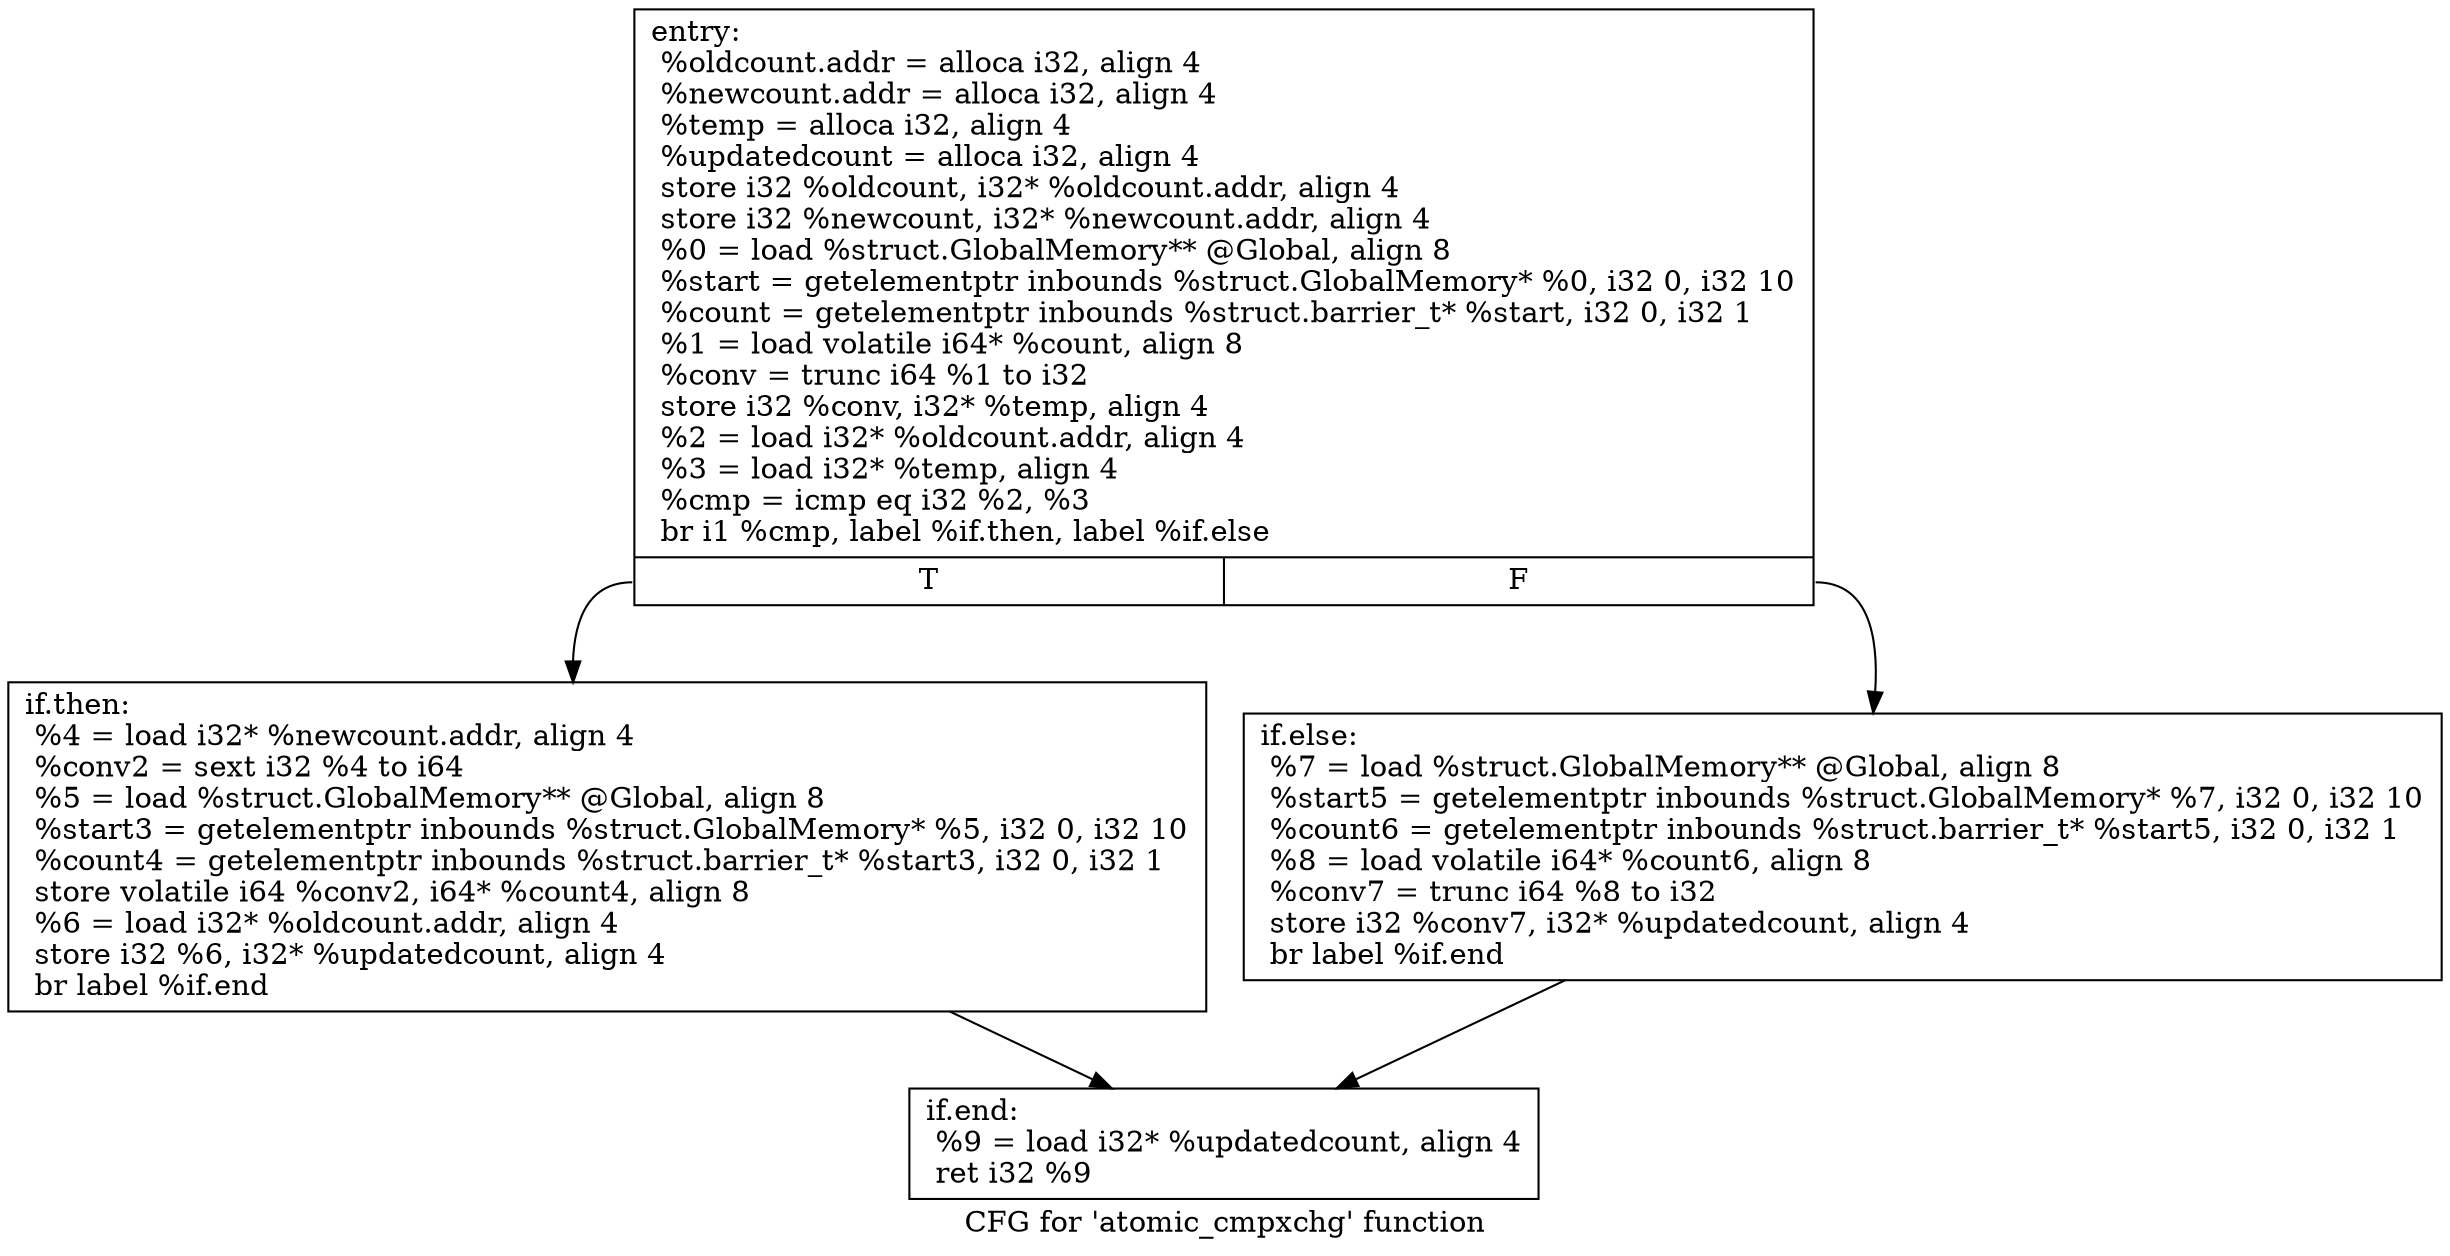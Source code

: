 digraph "CFG for 'atomic_cmpxchg' function" {
	label="CFG for 'atomic_cmpxchg' function";

	Node0x48e51a0 [shape=record,label="{entry:\l  %oldcount.addr = alloca i32, align 4\l  %newcount.addr = alloca i32, align 4\l  %temp = alloca i32, align 4\l  %updatedcount = alloca i32, align 4\l  store i32 %oldcount, i32* %oldcount.addr, align 4\l  store i32 %newcount, i32* %newcount.addr, align 4\l  %0 = load %struct.GlobalMemory** @Global, align 8\l  %start = getelementptr inbounds %struct.GlobalMemory* %0, i32 0, i32 10\l  %count = getelementptr inbounds %struct.barrier_t* %start, i32 0, i32 1\l  %1 = load volatile i64* %count, align 8\l  %conv = trunc i64 %1 to i32\l  store i32 %conv, i32* %temp, align 4\l  %2 = load i32* %oldcount.addr, align 4\l  %3 = load i32* %temp, align 4\l  %cmp = icmp eq i32 %2, %3\l  br i1 %cmp, label %if.then, label %if.else\l|{<s0>T|<s1>F}}"];
	Node0x48e51a0:s0 -> Node0x48e51f0;
	Node0x48e51a0:s1 -> Node0x48e5240;
	Node0x48e51f0 [shape=record,label="{if.then:                                          \l  %4 = load i32* %newcount.addr, align 4\l  %conv2 = sext i32 %4 to i64\l  %5 = load %struct.GlobalMemory** @Global, align 8\l  %start3 = getelementptr inbounds %struct.GlobalMemory* %5, i32 0, i32 10\l  %count4 = getelementptr inbounds %struct.barrier_t* %start3, i32 0, i32 1\l  store volatile i64 %conv2, i64* %count4, align 8\l  %6 = load i32* %oldcount.addr, align 4\l  store i32 %6, i32* %updatedcount, align 4\l  br label %if.end\l}"];
	Node0x48e51f0 -> Node0x48d8090;
	Node0x48e5240 [shape=record,label="{if.else:                                          \l  %7 = load %struct.GlobalMemory** @Global, align 8\l  %start5 = getelementptr inbounds %struct.GlobalMemory* %7, i32 0, i32 10\l  %count6 = getelementptr inbounds %struct.barrier_t* %start5, i32 0, i32 1\l  %8 = load volatile i64* %count6, align 8\l  %conv7 = trunc i64 %8 to i32\l  store i32 %conv7, i32* %updatedcount, align 4\l  br label %if.end\l}"];
	Node0x48e5240 -> Node0x48d8090;
	Node0x48d8090 [shape=record,label="{if.end:                                           \l  %9 = load i32* %updatedcount, align 4\l  ret i32 %9\l}"];
}
